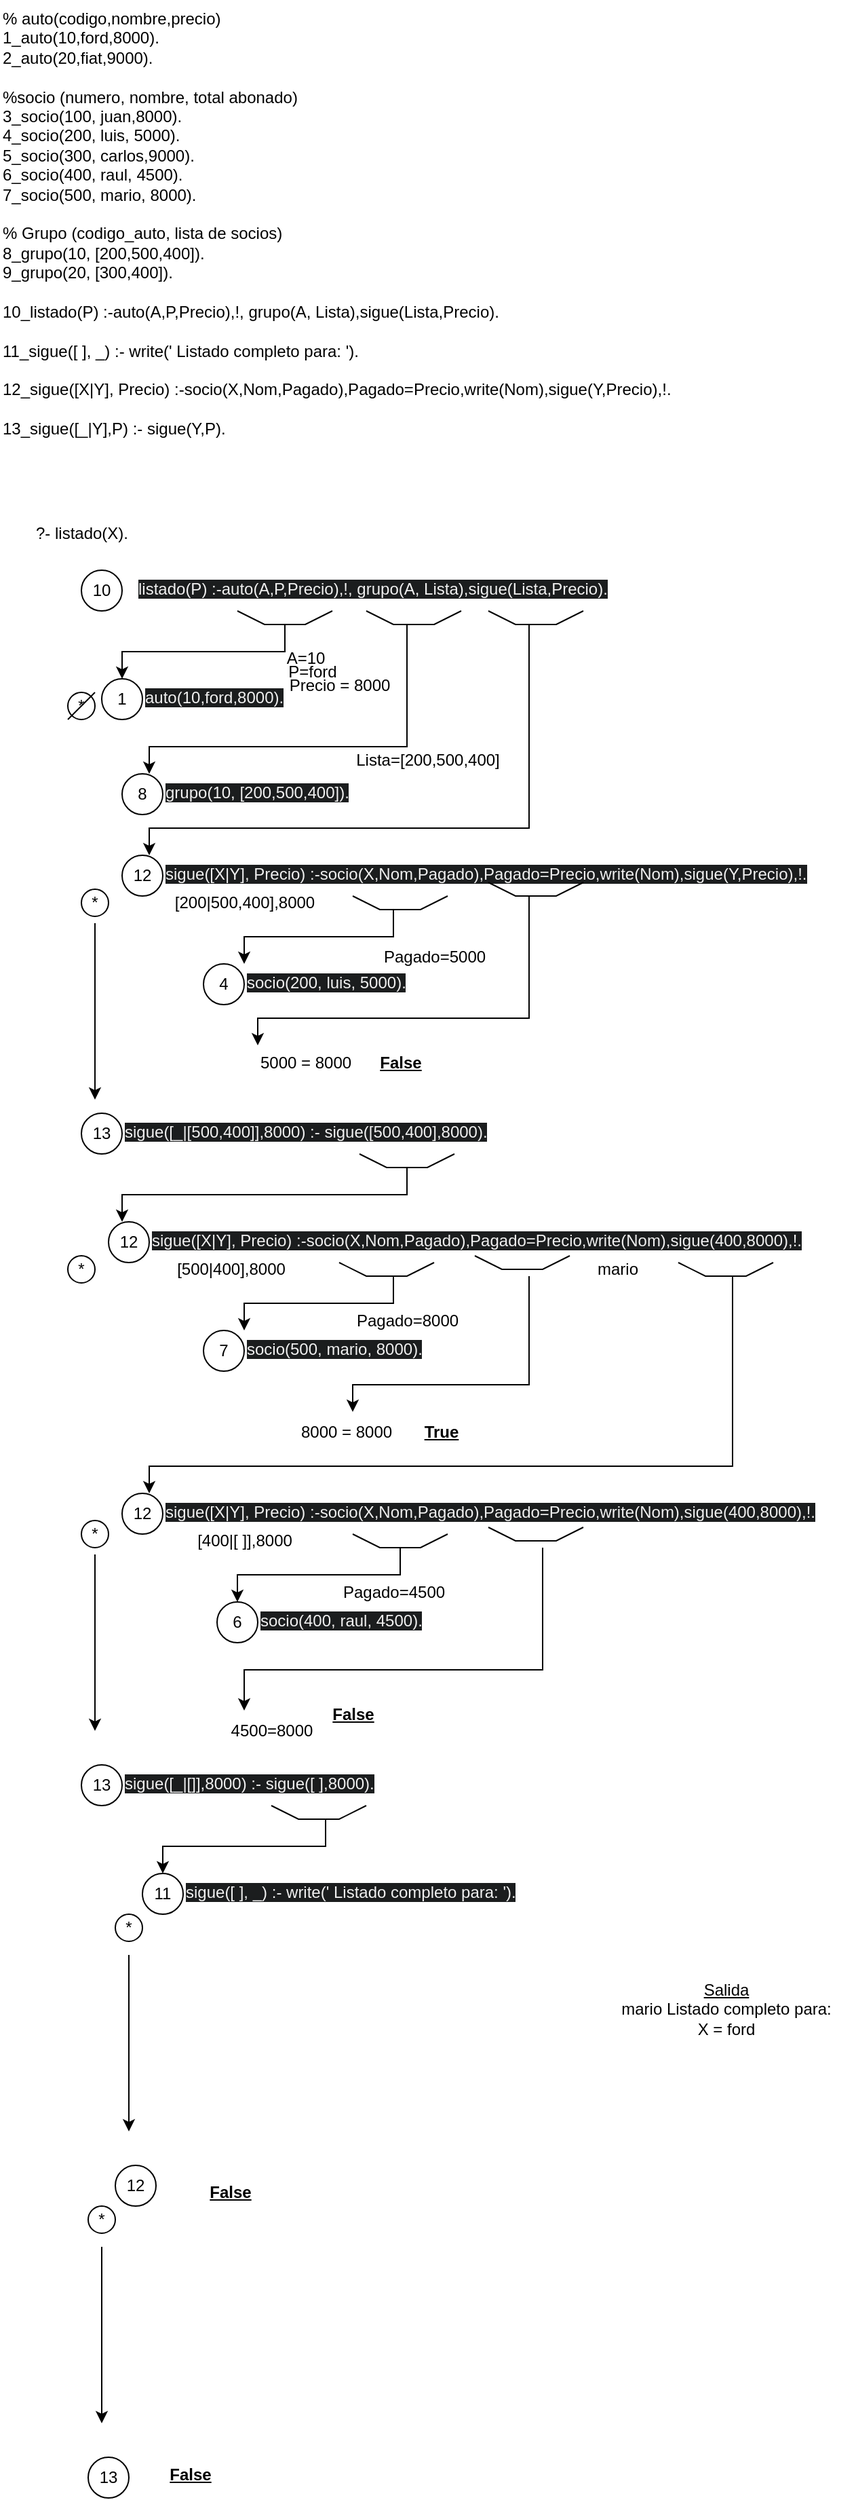 <mxfile version="24.0.4" type="device">
  <diagram name="Página-1" id="K_dxquK7yywkD4kv6-TU">
    <mxGraphModel dx="1400" dy="655" grid="1" gridSize="10" guides="1" tooltips="1" connect="1" arrows="1" fold="1" page="1" pageScale="1" pageWidth="827" pageHeight="1169" math="0" shadow="0">
      <root>
        <mxCell id="0" />
        <mxCell id="1" parent="0" />
        <mxCell id="9M5Sh1OoYuYfcqszcFA1-1" value="% auto(codigo,nombre,precio)&#xa;1_auto(10,ford,8000).&#xa;2_auto(20,fiat,9000).&#xa;&#xa;%socio (numero, nombre, total abonado)&#xa;3_socio(100, juan,8000).&#xa;4_socio(200, luis, 5000).&#xa;5_socio(300, carlos,9000).&#xa;6_socio(400, raul, 4500).&#xa;7_socio(500, mario, 8000).&#xa;&#xa;% Grupo (codigo_auto, lista de socios)&#xa;8_grupo(10, [200,500,400]).&#xa;9_grupo(20, [300,400]).&#xa;&#xa;10_listado(P) :-auto(A,P,Precio),!, grupo(A, Lista),sigue(Lista,Precio).&#xa;&#xa;11_sigue([ ], _) :- write(&#39; Listado completo para: &#39;).&#xa;&#xa;12_sigue([X|Y], Precio) :-socio(X,Nom,Pagado),Pagado=Precio,write(Nom),sigue(Y,Precio),!.&#xa;&#xa;13_sigue([_|Y],P) :- sigue(Y,P)." style="text;whiteSpace=wrap;" vertex="1" parent="1">
          <mxGeometry x="10" y="10" width="500" height="340" as="geometry" />
        </mxCell>
        <mxCell id="9M5Sh1OoYuYfcqszcFA1-2" value="?- listado(X)." style="text;html=1;align=center;verticalAlign=middle;resizable=0;points=[];autosize=1;strokeColor=none;fillColor=none;" vertex="1" parent="1">
          <mxGeometry x="25" y="388" width="90" height="30" as="geometry" />
        </mxCell>
        <mxCell id="9M5Sh1OoYuYfcqszcFA1-3" value="10" style="ellipse;whiteSpace=wrap;html=1;aspect=fixed;" vertex="1" parent="1">
          <mxGeometry x="70" y="430" width="30" height="30" as="geometry" />
        </mxCell>
        <mxCell id="9M5Sh1OoYuYfcqszcFA1-4" value="&lt;span style=&quot;color: rgb(240, 240, 240); font-family: Helvetica; font-size: 12px; font-style: normal; font-variant-ligatures: normal; font-variant-caps: normal; font-weight: 400; letter-spacing: normal; orphans: 2; text-align: left; text-indent: 0px; text-transform: none; widows: 2; word-spacing: 0px; -webkit-text-stroke-width: 0px; white-space: normal; background-color: rgb(27, 29, 30); text-decoration-thickness: initial; text-decoration-style: initial; text-decoration-color: initial; display: inline !important; float: none;&quot;&gt;listado(P) :-auto(A,P,Precio),!, grupo(A, Lista),sigue(Lista,Precio).&lt;/span&gt;" style="text;whiteSpace=wrap;html=1;" vertex="1" parent="1">
          <mxGeometry x="110" y="430" width="380" height="40" as="geometry" />
        </mxCell>
        <mxCell id="9M5Sh1OoYuYfcqszcFA1-5" value="" style="endArrow=none;html=1;rounded=0;" edge="1" parent="1">
          <mxGeometry width="50" height="50" relative="1" as="geometry">
            <mxPoint x="270" y="670" as="sourcePoint" />
            <mxPoint x="340" y="670" as="targetPoint" />
            <Array as="points">
              <mxPoint x="290" y="680" />
              <mxPoint x="310" y="680" />
              <mxPoint x="320" y="680" />
            </Array>
          </mxGeometry>
        </mxCell>
        <mxCell id="9M5Sh1OoYuYfcqszcFA1-6" value="" style="endArrow=classic;html=1;rounded=0;" edge="1" parent="1">
          <mxGeometry width="50" height="50" relative="1" as="geometry">
            <mxPoint x="300" y="680" as="sourcePoint" />
            <mxPoint x="190" y="720" as="targetPoint" />
            <Array as="points">
              <mxPoint x="300" y="700" />
              <mxPoint x="190" y="700" />
            </Array>
          </mxGeometry>
        </mxCell>
        <mxCell id="9M5Sh1OoYuYfcqszcFA1-8" value="1" style="ellipse;whiteSpace=wrap;html=1;aspect=fixed;" vertex="1" parent="1">
          <mxGeometry x="85" y="510" width="30" height="30" as="geometry" />
        </mxCell>
        <mxCell id="9M5Sh1OoYuYfcqszcFA1-9" value="&lt;span style=&quot;color: rgb(240, 240, 240); font-family: Helvetica; font-size: 12px; font-style: normal; font-variant-ligatures: normal; font-variant-caps: normal; font-weight: 400; letter-spacing: normal; orphans: 2; text-align: left; text-indent: 0px; text-transform: none; widows: 2; word-spacing: 0px; -webkit-text-stroke-width: 0px; white-space: normal; background-color: rgb(27, 29, 30); text-decoration-thickness: initial; text-decoration-style: initial; text-decoration-color: initial; display: inline !important; float: none;&quot;&gt;auto(10,ford,8000).&lt;/span&gt;" style="text;whiteSpace=wrap;html=1;" vertex="1" parent="1">
          <mxGeometry x="115" y="510" width="140" height="40" as="geometry" />
        </mxCell>
        <mxCell id="9M5Sh1OoYuYfcqszcFA1-10" value="*" style="ellipse;whiteSpace=wrap;html=1;aspect=fixed;" vertex="1" parent="1">
          <mxGeometry x="60" y="520" width="20" height="20" as="geometry" />
        </mxCell>
        <mxCell id="9M5Sh1OoYuYfcqszcFA1-11" value="" style="endArrow=none;html=1;rounded=0;" edge="1" parent="1">
          <mxGeometry width="50" height="50" relative="1" as="geometry">
            <mxPoint x="60" y="540" as="sourcePoint" />
            <mxPoint x="80" y="520" as="targetPoint" />
          </mxGeometry>
        </mxCell>
        <mxCell id="9M5Sh1OoYuYfcqszcFA1-12" value="" style="endArrow=none;html=1;rounded=0;" edge="1" parent="1">
          <mxGeometry width="50" height="50" relative="1" as="geometry">
            <mxPoint x="280" y="460" as="sourcePoint" />
            <mxPoint x="350" y="460" as="targetPoint" />
            <Array as="points">
              <mxPoint x="300" y="470" />
              <mxPoint x="320" y="470" />
              <mxPoint x="330" y="470" />
            </Array>
          </mxGeometry>
        </mxCell>
        <mxCell id="9M5Sh1OoYuYfcqszcFA1-13" value="" style="endArrow=classic;html=1;rounded=0;" edge="1" parent="1">
          <mxGeometry width="50" height="50" relative="1" as="geometry">
            <mxPoint x="310" y="470" as="sourcePoint" />
            <mxPoint x="120" y="580" as="targetPoint" />
            <Array as="points">
              <mxPoint x="310" y="490" />
              <mxPoint x="310" y="560" />
              <mxPoint x="120" y="560" />
            </Array>
          </mxGeometry>
        </mxCell>
        <mxCell id="9M5Sh1OoYuYfcqszcFA1-15" value="A=10" style="text;html=1;align=center;verticalAlign=middle;resizable=0;points=[];autosize=1;strokeColor=none;fillColor=none;" vertex="1" parent="1">
          <mxGeometry x="210" y="480" width="50" height="30" as="geometry" />
        </mxCell>
        <mxCell id="9M5Sh1OoYuYfcqszcFA1-16" value="P=ford" style="text;html=1;align=center;verticalAlign=middle;resizable=0;points=[];autosize=1;strokeColor=none;fillColor=none;" vertex="1" parent="1">
          <mxGeometry x="210" y="490" width="60" height="30" as="geometry" />
        </mxCell>
        <mxCell id="9M5Sh1OoYuYfcqszcFA1-17" value="Precio = 8000" style="text;html=1;align=center;verticalAlign=middle;resizable=0;points=[];autosize=1;strokeColor=none;fillColor=none;" vertex="1" parent="1">
          <mxGeometry x="210" y="500" width="100" height="30" as="geometry" />
        </mxCell>
        <mxCell id="9M5Sh1OoYuYfcqszcFA1-18" value="8" style="ellipse;whiteSpace=wrap;html=1;aspect=fixed;" vertex="1" parent="1">
          <mxGeometry x="100" y="580" width="30" height="30" as="geometry" />
        </mxCell>
        <mxCell id="9M5Sh1OoYuYfcqszcFA1-19" value="&lt;span style=&quot;color: rgb(240, 240, 240); font-family: Helvetica; font-size: 12px; font-style: normal; font-variant-ligatures: normal; font-variant-caps: normal; font-weight: 400; letter-spacing: normal; orphans: 2; text-align: left; text-indent: 0px; text-transform: none; widows: 2; word-spacing: 0px; -webkit-text-stroke-width: 0px; white-space: normal; background-color: rgb(27, 29, 30); text-decoration-thickness: initial; text-decoration-style: initial; text-decoration-color: initial; display: inline !important; float: none;&quot;&gt;grupo(10, [200,500,400]).&lt;/span&gt;" style="text;whiteSpace=wrap;html=1;" vertex="1" parent="1">
          <mxGeometry x="130" y="580" width="180" height="40" as="geometry" />
        </mxCell>
        <mxCell id="9M5Sh1OoYuYfcqszcFA1-21" value="Lista=[200,500,400]" style="text;html=1;align=center;verticalAlign=middle;resizable=0;points=[];autosize=1;strokeColor=none;fillColor=none;" vertex="1" parent="1">
          <mxGeometry x="260" y="555" width="130" height="30" as="geometry" />
        </mxCell>
        <mxCell id="9M5Sh1OoYuYfcqszcFA1-24" value="" style="endArrow=none;html=1;rounded=0;" edge="1" parent="1">
          <mxGeometry width="50" height="50" relative="1" as="geometry">
            <mxPoint x="370" y="460" as="sourcePoint" />
            <mxPoint x="440" y="460" as="targetPoint" />
            <Array as="points">
              <mxPoint x="390" y="470" />
              <mxPoint x="410" y="470" />
              <mxPoint x="420" y="470" />
            </Array>
          </mxGeometry>
        </mxCell>
        <mxCell id="9M5Sh1OoYuYfcqszcFA1-25" value="" style="endArrow=classic;html=1;rounded=0;" edge="1" parent="1">
          <mxGeometry width="50" height="50" relative="1" as="geometry">
            <mxPoint x="400" y="470" as="sourcePoint" />
            <mxPoint x="120" y="640" as="targetPoint" />
            <Array as="points">
              <mxPoint x="400" y="490" />
              <mxPoint x="400" y="620" />
              <mxPoint x="120" y="620" />
            </Array>
          </mxGeometry>
        </mxCell>
        <mxCell id="9M5Sh1OoYuYfcqszcFA1-26" value="12" style="ellipse;whiteSpace=wrap;html=1;aspect=fixed;" vertex="1" parent="1">
          <mxGeometry x="100" y="640" width="30" height="30" as="geometry" />
        </mxCell>
        <mxCell id="9M5Sh1OoYuYfcqszcFA1-27" value="&lt;span style=&quot;color: rgb(240, 240, 240); font-family: Helvetica; font-size: 12px; font-style: normal; font-variant-ligatures: normal; font-variant-caps: normal; font-weight: 400; letter-spacing: normal; orphans: 2; text-align: left; text-indent: 0px; text-transform: none; widows: 2; word-spacing: 0px; -webkit-text-stroke-width: 0px; white-space: normal; background-color: rgb(27, 29, 30); text-decoration-thickness: initial; text-decoration-style: initial; text-decoration-color: initial; display: inline !important; float: none;&quot;&gt;sigue([X|Y], Precio) :-socio(X,Nom,Pagado),Pagado=Precio,write(Nom),sigue(Y,Precio),!.&lt;/span&gt;" style="text;whiteSpace=wrap;html=1;" vertex="1" parent="1">
          <mxGeometry x="130" y="640" width="510" height="40" as="geometry" />
        </mxCell>
        <mxCell id="9M5Sh1OoYuYfcqszcFA1-28" value="[200|500,400],8000" style="text;html=1;align=center;verticalAlign=middle;resizable=0;points=[];autosize=1;strokeColor=none;fillColor=none;" vertex="1" parent="1">
          <mxGeometry x="125" y="660" width="130" height="30" as="geometry" />
        </mxCell>
        <mxCell id="9M5Sh1OoYuYfcqszcFA1-29" value="&lt;span style=&quot;color: rgb(240, 240, 240); font-family: Helvetica; font-size: 12px; font-style: normal; font-variant-ligatures: normal; font-variant-caps: normal; font-weight: 400; letter-spacing: normal; orphans: 2; text-align: left; text-indent: 0px; text-transform: none; widows: 2; word-spacing: 0px; -webkit-text-stroke-width: 0px; white-space: normal; background-color: rgb(27, 29, 30); text-decoration-thickness: initial; text-decoration-style: initial; text-decoration-color: initial; display: inline !important; float: none;&quot;&gt;socio(200, luis, 5000).&lt;/span&gt;" style="text;whiteSpace=wrap;html=1;" vertex="1" parent="1">
          <mxGeometry x="190" y="720" width="150" height="40" as="geometry" />
        </mxCell>
        <mxCell id="9M5Sh1OoYuYfcqszcFA1-30" value="4" style="ellipse;whiteSpace=wrap;html=1;aspect=fixed;" vertex="1" parent="1">
          <mxGeometry x="160" y="720" width="30" height="30" as="geometry" />
        </mxCell>
        <mxCell id="9M5Sh1OoYuYfcqszcFA1-31" value="Pagado=5000" style="text;html=1;align=center;verticalAlign=middle;resizable=0;points=[];autosize=1;strokeColor=none;fillColor=none;" vertex="1" parent="1">
          <mxGeometry x="280" y="700" width="100" height="30" as="geometry" />
        </mxCell>
        <mxCell id="9M5Sh1OoYuYfcqszcFA1-32" value="" style="endArrow=none;html=1;rounded=0;" edge="1" parent="1">
          <mxGeometry width="50" height="50" relative="1" as="geometry">
            <mxPoint x="370" y="660" as="sourcePoint" />
            <mxPoint x="440" y="660" as="targetPoint" />
            <Array as="points">
              <mxPoint x="390" y="670" />
              <mxPoint x="410" y="670" />
              <mxPoint x="420" y="670" />
            </Array>
          </mxGeometry>
        </mxCell>
        <mxCell id="9M5Sh1OoYuYfcqszcFA1-33" value="" style="endArrow=classic;html=1;rounded=0;" edge="1" parent="1">
          <mxGeometry width="50" height="50" relative="1" as="geometry">
            <mxPoint x="400" y="670" as="sourcePoint" />
            <mxPoint x="200" y="780" as="targetPoint" />
            <Array as="points">
              <mxPoint x="400" y="690" />
              <mxPoint x="400" y="760" />
              <mxPoint x="200" y="760" />
            </Array>
          </mxGeometry>
        </mxCell>
        <mxCell id="9M5Sh1OoYuYfcqszcFA1-35" value="5000 = 8000" style="text;html=1;align=center;verticalAlign=middle;resizable=0;points=[];autosize=1;strokeColor=none;fillColor=none;" vertex="1" parent="1">
          <mxGeometry x="190" y="778" width="90" height="30" as="geometry" />
        </mxCell>
        <mxCell id="9M5Sh1OoYuYfcqszcFA1-36" value="&lt;b&gt;&lt;u&gt;False&lt;/u&gt;&lt;/b&gt;" style="text;html=1;align=center;verticalAlign=middle;resizable=0;points=[];autosize=1;strokeColor=none;fillColor=none;" vertex="1" parent="1">
          <mxGeometry x="280" y="778" width="50" height="30" as="geometry" />
        </mxCell>
        <mxCell id="9M5Sh1OoYuYfcqszcFA1-39" value="*" style="ellipse;whiteSpace=wrap;html=1;aspect=fixed;" vertex="1" parent="1">
          <mxGeometry x="70" y="665" width="20" height="20" as="geometry" />
        </mxCell>
        <mxCell id="9M5Sh1OoYuYfcqszcFA1-40" value="" style="endArrow=classic;html=1;rounded=0;" edge="1" parent="1">
          <mxGeometry width="50" height="50" relative="1" as="geometry">
            <mxPoint x="80" y="690" as="sourcePoint" />
            <mxPoint x="80" y="820" as="targetPoint" />
          </mxGeometry>
        </mxCell>
        <mxCell id="9M5Sh1OoYuYfcqszcFA1-41" value="13" style="ellipse;whiteSpace=wrap;html=1;aspect=fixed;" vertex="1" parent="1">
          <mxGeometry x="70" y="830" width="30" height="30" as="geometry" />
        </mxCell>
        <mxCell id="9M5Sh1OoYuYfcqszcFA1-42" value="&lt;span style=&quot;color: rgb(240, 240, 240); font-family: Helvetica; font-size: 12px; font-style: normal; font-variant-ligatures: normal; font-variant-caps: normal; letter-spacing: normal; orphans: 2; text-align: left; text-indent: 0px; text-transform: none; widows: 2; word-spacing: 0px; -webkit-text-stroke-width: 0px; white-space: normal; background-color: rgb(27, 29, 30); text-decoration-thickness: initial; text-decoration-style: initial; text-decoration-color: initial; float: none; display: inline !important;&quot;&gt;sigue([_|[500,400]],8000) :- sigue([500,400],8000).&lt;/span&gt;" style="text;whiteSpace=wrap;html=1;fontStyle=0" vertex="1" parent="1">
          <mxGeometry x="100" y="830" width="300" height="40" as="geometry" />
        </mxCell>
        <mxCell id="9M5Sh1OoYuYfcqszcFA1-43" value="" style="endArrow=none;html=1;rounded=0;" edge="1" parent="1">
          <mxGeometry width="50" height="50" relative="1" as="geometry">
            <mxPoint x="185" y="460" as="sourcePoint" />
            <mxPoint x="255" y="460" as="targetPoint" />
            <Array as="points">
              <mxPoint x="205" y="470" />
              <mxPoint x="225" y="470" />
              <mxPoint x="235" y="470" />
            </Array>
          </mxGeometry>
        </mxCell>
        <mxCell id="9M5Sh1OoYuYfcqszcFA1-44" value="" style="endArrow=classic;html=1;rounded=0;entryX=0.5;entryY=0;entryDx=0;entryDy=0;" edge="1" parent="1" target="9M5Sh1OoYuYfcqszcFA1-8">
          <mxGeometry width="50" height="50" relative="1" as="geometry">
            <mxPoint x="220" y="470" as="sourcePoint" />
            <mxPoint x="30" y="580" as="targetPoint" />
            <Array as="points">
              <mxPoint x="220" y="490" />
              <mxPoint x="100" y="490" />
            </Array>
          </mxGeometry>
        </mxCell>
        <mxCell id="9M5Sh1OoYuYfcqszcFA1-47" value="" style="endArrow=none;html=1;rounded=0;" edge="1" parent="1">
          <mxGeometry width="50" height="50" relative="1" as="geometry">
            <mxPoint x="275" y="860" as="sourcePoint" />
            <mxPoint x="345" y="860" as="targetPoint" />
            <Array as="points">
              <mxPoint x="295" y="870" />
              <mxPoint x="315" y="870" />
              <mxPoint x="325" y="870" />
            </Array>
          </mxGeometry>
        </mxCell>
        <mxCell id="9M5Sh1OoYuYfcqszcFA1-48" value="" style="endArrow=classic;html=1;rounded=0;" edge="1" parent="1">
          <mxGeometry width="50" height="50" relative="1" as="geometry">
            <mxPoint x="310" y="870" as="sourcePoint" />
            <mxPoint x="100" y="910" as="targetPoint" />
            <Array as="points">
              <mxPoint x="310" y="890" />
              <mxPoint x="100" y="890" />
            </Array>
          </mxGeometry>
        </mxCell>
        <mxCell id="9M5Sh1OoYuYfcqszcFA1-53" value="" style="endArrow=none;html=1;rounded=0;" edge="1" parent="1">
          <mxGeometry width="50" height="50" relative="1" as="geometry">
            <mxPoint x="260" y="940" as="sourcePoint" />
            <mxPoint x="330" y="940" as="targetPoint" />
            <Array as="points">
              <mxPoint x="280" y="950" />
              <mxPoint x="300" y="950" />
              <mxPoint x="310" y="950" />
            </Array>
          </mxGeometry>
        </mxCell>
        <mxCell id="9M5Sh1OoYuYfcqszcFA1-54" value="12" style="ellipse;whiteSpace=wrap;html=1;aspect=fixed;" vertex="1" parent="1">
          <mxGeometry x="90" y="910" width="30" height="30" as="geometry" />
        </mxCell>
        <mxCell id="9M5Sh1OoYuYfcqszcFA1-55" value="&lt;span style=&quot;color: rgb(240, 240, 240); font-family: Helvetica; font-size: 12px; font-style: normal; font-variant-ligatures: normal; font-variant-caps: normal; font-weight: 400; letter-spacing: normal; orphans: 2; text-align: left; text-indent: 0px; text-transform: none; widows: 2; word-spacing: 0px; -webkit-text-stroke-width: 0px; white-space: normal; background-color: rgb(27, 29, 30); text-decoration-thickness: initial; text-decoration-style: initial; text-decoration-color: initial; display: inline !important; float: none;&quot;&gt;sigue([X|Y], Precio) :-socio(X,Nom,Pagado),Pagado=Precio,write(Nom),sigue(400,8000),!.&lt;/span&gt;" style="text;whiteSpace=wrap;html=1;" vertex="1" parent="1">
          <mxGeometry x="120" y="910" width="510" height="40" as="geometry" />
        </mxCell>
        <mxCell id="9M5Sh1OoYuYfcqszcFA1-56" value="[500|400],8000" style="text;html=1;align=center;verticalAlign=middle;resizable=0;points=[];autosize=1;strokeColor=none;fillColor=none;" vertex="1" parent="1">
          <mxGeometry x="130" y="930" width="100" height="30" as="geometry" />
        </mxCell>
        <mxCell id="9M5Sh1OoYuYfcqszcFA1-57" value="" style="endArrow=none;html=1;rounded=0;" edge="1" parent="1">
          <mxGeometry width="50" height="50" relative="1" as="geometry">
            <mxPoint x="360" y="935" as="sourcePoint" />
            <mxPoint x="430" y="935" as="targetPoint" />
            <Array as="points">
              <mxPoint x="380" y="945" />
              <mxPoint x="400" y="945" />
              <mxPoint x="410" y="945" />
            </Array>
          </mxGeometry>
        </mxCell>
        <mxCell id="9M5Sh1OoYuYfcqszcFA1-58" value="*" style="ellipse;whiteSpace=wrap;html=1;aspect=fixed;" vertex="1" parent="1">
          <mxGeometry x="60" y="935" width="20" height="20" as="geometry" />
        </mxCell>
        <mxCell id="9M5Sh1OoYuYfcqszcFA1-59" value="" style="endArrow=classic;html=1;rounded=0;" edge="1" parent="1">
          <mxGeometry width="50" height="50" relative="1" as="geometry">
            <mxPoint x="300" y="950" as="sourcePoint" />
            <mxPoint x="190" y="990" as="targetPoint" />
            <Array as="points">
              <mxPoint x="300" y="970" />
              <mxPoint x="190" y="970" />
            </Array>
          </mxGeometry>
        </mxCell>
        <mxCell id="9M5Sh1OoYuYfcqszcFA1-60" value="7" style="ellipse;whiteSpace=wrap;html=1;aspect=fixed;" vertex="1" parent="1">
          <mxGeometry x="160" y="990" width="30" height="30" as="geometry" />
        </mxCell>
        <mxCell id="9M5Sh1OoYuYfcqszcFA1-61" value="&lt;span style=&quot;color: rgb(240, 240, 240); font-family: Helvetica; font-size: 12px; font-style: normal; font-variant-ligatures: normal; font-variant-caps: normal; font-weight: 400; letter-spacing: normal; orphans: 2; text-align: left; text-indent: 0px; text-transform: none; widows: 2; word-spacing: 0px; -webkit-text-stroke-width: 0px; white-space: normal; background-color: rgb(27, 29, 30); text-decoration-thickness: initial; text-decoration-style: initial; text-decoration-color: initial; display: inline !important; float: none;&quot;&gt;socio(500, mario, 8000).&lt;/span&gt;" style="text;whiteSpace=wrap;html=1;" vertex="1" parent="1">
          <mxGeometry x="190" y="990" width="180" height="40" as="geometry" />
        </mxCell>
        <mxCell id="9M5Sh1OoYuYfcqszcFA1-62" value="Pagado=8000" style="text;html=1;align=center;verticalAlign=middle;resizable=0;points=[];autosize=1;strokeColor=none;fillColor=none;" vertex="1" parent="1">
          <mxGeometry x="260" y="968" width="100" height="30" as="geometry" />
        </mxCell>
        <mxCell id="9M5Sh1OoYuYfcqszcFA1-63" value="8000 = 8000" style="text;html=1;align=center;verticalAlign=middle;resizable=0;points=[];autosize=1;strokeColor=none;fillColor=none;" vertex="1" parent="1">
          <mxGeometry x="220" y="1050" width="90" height="30" as="geometry" />
        </mxCell>
        <mxCell id="9M5Sh1OoYuYfcqszcFA1-64" value="&lt;b&gt;&lt;u&gt;True&lt;/u&gt;&lt;/b&gt;" style="text;html=1;align=center;verticalAlign=middle;resizable=0;points=[];autosize=1;strokeColor=none;fillColor=none;" vertex="1" parent="1">
          <mxGeometry x="310" y="1050" width="50" height="30" as="geometry" />
        </mxCell>
        <mxCell id="9M5Sh1OoYuYfcqszcFA1-65" value="" style="endArrow=classic;html=1;rounded=0;" edge="1" parent="1">
          <mxGeometry width="50" height="50" relative="1" as="geometry">
            <mxPoint x="400" y="950" as="sourcePoint" />
            <mxPoint x="270" y="1050" as="targetPoint" />
            <Array as="points">
              <mxPoint x="400" y="1030" />
              <mxPoint x="270" y="1030" />
            </Array>
          </mxGeometry>
        </mxCell>
        <mxCell id="9M5Sh1OoYuYfcqszcFA1-66" value="&lt;u&gt;Salida&lt;/u&gt;&lt;div&gt;mario Listado completo para:&lt;/div&gt;&lt;div&gt;X = ford&lt;/div&gt;" style="text;html=1;align=center;verticalAlign=middle;resizable=0;points=[];autosize=1;strokeColor=none;fillColor=none;" vertex="1" parent="1">
          <mxGeometry x="455" y="1460" width="180" height="60" as="geometry" />
        </mxCell>
        <mxCell id="9M5Sh1OoYuYfcqszcFA1-67" value="" style="endArrow=none;html=1;rounded=0;" edge="1" parent="1">
          <mxGeometry width="50" height="50" relative="1" as="geometry">
            <mxPoint x="510" y="940" as="sourcePoint" />
            <mxPoint x="580" y="940" as="targetPoint" />
            <Array as="points">
              <mxPoint x="530" y="950" />
              <mxPoint x="550" y="950" />
              <mxPoint x="560" y="950" />
            </Array>
          </mxGeometry>
        </mxCell>
        <mxCell id="9M5Sh1OoYuYfcqszcFA1-68" value="" style="endArrow=classic;html=1;rounded=0;" edge="1" parent="1">
          <mxGeometry width="50" height="50" relative="1" as="geometry">
            <mxPoint x="550" y="950" as="sourcePoint" />
            <mxPoint x="120" y="1110" as="targetPoint" />
            <Array as="points">
              <mxPoint x="550" y="1090" />
              <mxPoint x="410" y="1090" />
              <mxPoint x="120" y="1090" />
            </Array>
          </mxGeometry>
        </mxCell>
        <mxCell id="9M5Sh1OoYuYfcqszcFA1-69" value="mario" style="text;html=1;align=center;verticalAlign=middle;resizable=0;points=[];autosize=1;strokeColor=none;fillColor=none;" vertex="1" parent="1">
          <mxGeometry x="440" y="930" width="50" height="30" as="geometry" />
        </mxCell>
        <mxCell id="9M5Sh1OoYuYfcqszcFA1-70" value="" style="endArrow=none;html=1;rounded=0;" edge="1" parent="1">
          <mxGeometry width="50" height="50" relative="1" as="geometry">
            <mxPoint x="270" y="1140" as="sourcePoint" />
            <mxPoint x="340" y="1140" as="targetPoint" />
            <Array as="points">
              <mxPoint x="290" y="1150" />
              <mxPoint x="310" y="1150" />
              <mxPoint x="320" y="1150" />
            </Array>
          </mxGeometry>
        </mxCell>
        <mxCell id="9M5Sh1OoYuYfcqszcFA1-71" value="12" style="ellipse;whiteSpace=wrap;html=1;aspect=fixed;" vertex="1" parent="1">
          <mxGeometry x="100" y="1110" width="30" height="30" as="geometry" />
        </mxCell>
        <mxCell id="9M5Sh1OoYuYfcqszcFA1-72" value="&lt;span style=&quot;color: rgb(240, 240, 240); font-family: Helvetica; font-size: 12px; font-style: normal; font-variant-ligatures: normal; font-variant-caps: normal; font-weight: 400; letter-spacing: normal; orphans: 2; text-align: left; text-indent: 0px; text-transform: none; widows: 2; word-spacing: 0px; -webkit-text-stroke-width: 0px; white-space: normal; background-color: rgb(27, 29, 30); text-decoration-thickness: initial; text-decoration-style: initial; text-decoration-color: initial; display: inline !important; float: none;&quot;&gt;sigue([X|Y], Precio) :-socio(X,Nom,Pagado),Pagado=Precio,write(Nom),sigue(400,8000),!.&lt;/span&gt;" style="text;whiteSpace=wrap;html=1;" vertex="1" parent="1">
          <mxGeometry x="130" y="1110" width="510" height="40" as="geometry" />
        </mxCell>
        <mxCell id="9M5Sh1OoYuYfcqszcFA1-73" value="[400|[ ]],8000" style="text;html=1;align=center;verticalAlign=middle;resizable=0;points=[];autosize=1;strokeColor=none;fillColor=none;" vertex="1" parent="1">
          <mxGeometry x="145" y="1130" width="90" height="30" as="geometry" />
        </mxCell>
        <mxCell id="9M5Sh1OoYuYfcqszcFA1-74" value="" style="endArrow=none;html=1;rounded=0;" edge="1" parent="1">
          <mxGeometry width="50" height="50" relative="1" as="geometry">
            <mxPoint x="370" y="1135" as="sourcePoint" />
            <mxPoint x="440" y="1135" as="targetPoint" />
            <Array as="points">
              <mxPoint x="390" y="1145" />
              <mxPoint x="410" y="1145" />
              <mxPoint x="420" y="1145" />
            </Array>
          </mxGeometry>
        </mxCell>
        <mxCell id="9M5Sh1OoYuYfcqszcFA1-78" value="&lt;span style=&quot;color: rgba(0, 0, 0, 0); font-family: monospace; font-size: 0px; text-align: start; background-color: rgb(27, 29, 30);&quot;&gt;%3CmxGraphModel%3E%3Croot%3E%3CmxCell%20id%3D%220%22%2F%3E%3CmxCell%20id%3D%221%22%20parent%3D%220%22%2F%3E%3CmxCell%20id%3D%222%22%20value%3D%22%22%20style%3D%22endArrow%3Dclassic%3Bhtml%3D1%3Brounded%3D0%3BentryX%3D0.5%3BentryY%3D0%3BentryDx%3D0%3BentryDy%3D0%3B%22%20edge%3D%221%22%20parent%3D%221%22%3E%3CmxGeometry%20width%3D%2250%22%20height%3D%2250%22%20relative%3D%221%22%20as%3D%22geometry%22%3E%3CmxPoint%20x%3D%22305%22%20y%3D%221150%22%20as%3D%22sourcePoint%22%2F%3E%3CmxPoint%20x%3D%22185%22%20y%3D%221190%22%20as%3D%22targetPoint%22%2F%3E%3CArray%20as%3D%22points%22%3E%3CmxPoint%20x%3D%22305%22%20y%3D%221170%22%2F%3E%3CmxPoint%20x%3D%22185%22%20y%3D%221170%22%2F%3E%3C%2FArray%3E%3C%2FmxGeometry%3E%3C%2FmxCell%3E%3C%2Froot%3E%3C%2FmxGraphModel%3E&lt;/span&gt;" style="endArrow=classic;html=1;rounded=0;entryX=0.5;entryY=0;entryDx=0;entryDy=0;" edge="1" parent="1" target="9M5Sh1OoYuYfcqszcFA1-80">
          <mxGeometry width="50" height="50" relative="1" as="geometry">
            <mxPoint x="305" y="1150" as="sourcePoint" />
            <mxPoint x="195" y="1190" as="targetPoint" />
            <Array as="points">
              <mxPoint x="305" y="1170" />
              <mxPoint x="185" y="1170" />
            </Array>
          </mxGeometry>
        </mxCell>
        <mxCell id="9M5Sh1OoYuYfcqszcFA1-79" value="&lt;span style=&quot;color: rgb(240, 240, 240); font-family: Helvetica; font-size: 12px; font-style: normal; font-variant-ligatures: normal; font-variant-caps: normal; font-weight: 400; letter-spacing: normal; orphans: 2; text-align: left; text-indent: 0px; text-transform: none; widows: 2; word-spacing: 0px; -webkit-text-stroke-width: 0px; white-space: normal; background-color: rgb(27, 29, 30); text-decoration-thickness: initial; text-decoration-style: initial; text-decoration-color: initial; display: inline !important; float: none;&quot;&gt;socio(400, raul, 4500).&lt;/span&gt;" style="text;whiteSpace=wrap;html=1;" vertex="1" parent="1">
          <mxGeometry x="200" y="1190" width="150" height="40" as="geometry" />
        </mxCell>
        <mxCell id="9M5Sh1OoYuYfcqszcFA1-80" value="6" style="ellipse;whiteSpace=wrap;html=1;aspect=fixed;" vertex="1" parent="1">
          <mxGeometry x="170" y="1190" width="30" height="30" as="geometry" />
        </mxCell>
        <mxCell id="9M5Sh1OoYuYfcqszcFA1-81" value="Pagado=4500" style="text;html=1;align=center;verticalAlign=middle;resizable=0;points=[];autosize=1;strokeColor=none;fillColor=none;" vertex="1" parent="1">
          <mxGeometry x="250" y="1168" width="100" height="30" as="geometry" />
        </mxCell>
        <mxCell id="9M5Sh1OoYuYfcqszcFA1-82" value="" style="endArrow=classic;html=1;rounded=0;" edge="1" parent="1">
          <mxGeometry width="50" height="50" relative="1" as="geometry">
            <mxPoint x="410" y="1150" as="sourcePoint" />
            <mxPoint x="190" y="1270" as="targetPoint" />
            <Array as="points">
              <mxPoint x="410" y="1240" />
              <mxPoint x="190" y="1240" />
            </Array>
          </mxGeometry>
        </mxCell>
        <mxCell id="9M5Sh1OoYuYfcqszcFA1-83" value="4500=8000" style="text;html=1;align=center;verticalAlign=middle;resizable=0;points=[];autosize=1;strokeColor=none;fillColor=none;" vertex="1" parent="1">
          <mxGeometry x="170" y="1270" width="80" height="30" as="geometry" />
        </mxCell>
        <mxCell id="9M5Sh1OoYuYfcqszcFA1-84" value="&lt;b&gt;&lt;u&gt;False&lt;/u&gt;&lt;/b&gt;" style="text;html=1;align=center;verticalAlign=middle;resizable=0;points=[];autosize=1;strokeColor=none;fillColor=none;" vertex="1" parent="1">
          <mxGeometry x="245" y="1258" width="50" height="30" as="geometry" />
        </mxCell>
        <mxCell id="9M5Sh1OoYuYfcqszcFA1-85" value="*" style="ellipse;whiteSpace=wrap;html=1;aspect=fixed;" vertex="1" parent="1">
          <mxGeometry x="70" y="1130" width="20" height="20" as="geometry" />
        </mxCell>
        <mxCell id="9M5Sh1OoYuYfcqszcFA1-86" value="" style="endArrow=classic;html=1;rounded=0;" edge="1" parent="1">
          <mxGeometry width="50" height="50" relative="1" as="geometry">
            <mxPoint x="80" y="1155" as="sourcePoint" />
            <mxPoint x="80" y="1285" as="targetPoint" />
          </mxGeometry>
        </mxCell>
        <mxCell id="9M5Sh1OoYuYfcqszcFA1-88" value="13" style="ellipse;whiteSpace=wrap;html=1;aspect=fixed;" vertex="1" parent="1">
          <mxGeometry x="70" y="1310" width="30" height="30" as="geometry" />
        </mxCell>
        <mxCell id="9M5Sh1OoYuYfcqszcFA1-89" value="&lt;span style=&quot;color: rgb(240, 240, 240); font-family: Helvetica; font-size: 12px; font-style: normal; font-variant-ligatures: normal; font-variant-caps: normal; letter-spacing: normal; orphans: 2; text-align: left; text-indent: 0px; text-transform: none; widows: 2; word-spacing: 0px; -webkit-text-stroke-width: 0px; white-space: normal; background-color: rgb(27, 29, 30); text-decoration-thickness: initial; text-decoration-style: initial; text-decoration-color: initial; float: none; display: inline !important;&quot;&gt;sigue([_|[]],8000) :- sigue([ ],8000).&lt;/span&gt;" style="text;whiteSpace=wrap;html=1;fontStyle=0" vertex="1" parent="1">
          <mxGeometry x="100" y="1310" width="300" height="40" as="geometry" />
        </mxCell>
        <mxCell id="9M5Sh1OoYuYfcqszcFA1-90" value="" style="endArrow=none;html=1;rounded=0;" edge="1" parent="1">
          <mxGeometry width="50" height="50" relative="1" as="geometry">
            <mxPoint x="210" y="1340" as="sourcePoint" />
            <mxPoint x="280" y="1340" as="targetPoint" />
            <Array as="points">
              <mxPoint x="230" y="1350" />
              <mxPoint x="250" y="1350" />
              <mxPoint x="260" y="1350" />
            </Array>
          </mxGeometry>
        </mxCell>
        <mxCell id="9M5Sh1OoYuYfcqszcFA1-91" value="&lt;span style=&quot;color: rgba(0, 0, 0, 0); font-family: monospace; font-size: 0px; text-align: start; background-color: rgb(27, 29, 30);&quot;&gt;%3CmxGraphModel%3E%3Croot%3E%3CmxCell%20id%3D%220%22%2F%3E%3CmxCell%20id%3D%221%22%20parent%3D%220%22%2F%3E%3CmxCell%20id%3D%222%22%20value%3D%22%22%20style%3D%22endArrow%3Dclassic%3Bhtml%3D1%3Brounded%3D0%3BentryX%3D0.5%3BentryY%3D0%3BentryDx%3D0%3BentryDy%3D0%3B%22%20edge%3D%221%22%20parent%3D%221%22%3E%3CmxGeometry%20width%3D%2250%22%20height%3D%2250%22%20relative%3D%221%22%20as%3D%22geometry%22%3E%3CmxPoint%20x%3D%22305%22%20y%3D%221150%22%20as%3D%22sourcePoint%22%2F%3E%3CmxPoint%20x%3D%22185%22%20y%3D%221190%22%20as%3D%22targetPoint%22%2F%3E%3CArray%20as%3D%22points%22%3E%3CmxPoint%20x%3D%22305%22%20y%3D%221170%22%2F%3E%3CmxPoint%20x%3D%22185%22%20y%3D%221170%22%2F%3E%3C%2FArray%3E%3C%2FmxGeometry%3E%3C%2FmxCell%3E%3C%2Froot%3E%3C%2FmxGraphModel%3E&lt;/span&gt;" style="endArrow=classic;html=1;rounded=0;entryX=0.5;entryY=0;entryDx=0;entryDy=0;" edge="1" parent="1">
          <mxGeometry width="50" height="50" relative="1" as="geometry">
            <mxPoint x="250" y="1350" as="sourcePoint" />
            <mxPoint x="130" y="1390" as="targetPoint" />
            <Array as="points">
              <mxPoint x="250" y="1370" />
              <mxPoint x="130" y="1370" />
            </Array>
          </mxGeometry>
        </mxCell>
        <mxCell id="9M5Sh1OoYuYfcqszcFA1-92" value="11" style="ellipse;whiteSpace=wrap;html=1;aspect=fixed;" vertex="1" parent="1">
          <mxGeometry x="115" y="1390" width="30" height="30" as="geometry" />
        </mxCell>
        <mxCell id="9M5Sh1OoYuYfcqszcFA1-93" value="&lt;span style=&quot;color: rgb(240, 240, 240); font-family: Helvetica; font-size: 12px; font-style: normal; font-variant-ligatures: normal; font-variant-caps: normal; font-weight: 400; letter-spacing: normal; orphans: 2; text-align: left; text-indent: 0px; text-transform: none; widows: 2; word-spacing: 0px; -webkit-text-stroke-width: 0px; white-space: normal; background-color: rgb(27, 29, 30); text-decoration-thickness: initial; text-decoration-style: initial; text-decoration-color: initial; display: inline !important; float: none;&quot;&gt;sigue([ ], _) :- write(&#39; Listado completo para: &#39;).&lt;/span&gt;" style="text;whiteSpace=wrap;html=1;" vertex="1" parent="1">
          <mxGeometry x="145" y="1390" width="280" height="40" as="geometry" />
        </mxCell>
        <mxCell id="9M5Sh1OoYuYfcqszcFA1-95" value="*" style="ellipse;whiteSpace=wrap;html=1;aspect=fixed;" vertex="1" parent="1">
          <mxGeometry x="95" y="1420" width="20" height="20" as="geometry" />
        </mxCell>
        <mxCell id="9M5Sh1OoYuYfcqszcFA1-96" value="" style="endArrow=classic;html=1;rounded=0;" edge="1" parent="1">
          <mxGeometry width="50" height="50" relative="1" as="geometry">
            <mxPoint x="105" y="1450" as="sourcePoint" />
            <mxPoint x="105" y="1580" as="targetPoint" />
          </mxGeometry>
        </mxCell>
        <mxCell id="9M5Sh1OoYuYfcqszcFA1-97" value="12" style="ellipse;whiteSpace=wrap;html=1;aspect=fixed;" vertex="1" parent="1">
          <mxGeometry x="95" y="1605" width="30" height="30" as="geometry" />
        </mxCell>
        <mxCell id="9M5Sh1OoYuYfcqszcFA1-103" value="*" style="ellipse;whiteSpace=wrap;html=1;aspect=fixed;" vertex="1" parent="1">
          <mxGeometry x="75" y="1635" width="20" height="20" as="geometry" />
        </mxCell>
        <mxCell id="9M5Sh1OoYuYfcqszcFA1-104" value="" style="endArrow=classic;html=1;rounded=0;" edge="1" parent="1">
          <mxGeometry width="50" height="50" relative="1" as="geometry">
            <mxPoint x="85" y="1665" as="sourcePoint" />
            <mxPoint x="85" y="1795" as="targetPoint" />
          </mxGeometry>
        </mxCell>
        <mxCell id="9M5Sh1OoYuYfcqszcFA1-105" value="13" style="ellipse;whiteSpace=wrap;html=1;aspect=fixed;" vertex="1" parent="1">
          <mxGeometry x="75" y="1820" width="30" height="30" as="geometry" />
        </mxCell>
        <mxCell id="9M5Sh1OoYuYfcqszcFA1-106" value="&lt;b&gt;&lt;u&gt;False&lt;/u&gt;&lt;/b&gt;" style="text;strokeColor=none;align=center;fillColor=none;html=1;verticalAlign=middle;whiteSpace=wrap;rounded=0;" vertex="1" parent="1">
          <mxGeometry x="150" y="1610" width="60" height="30" as="geometry" />
        </mxCell>
        <mxCell id="9M5Sh1OoYuYfcqszcFA1-107" value="&lt;b&gt;&lt;u&gt;False&lt;/u&gt;&lt;/b&gt;" style="text;html=1;align=center;verticalAlign=middle;resizable=0;points=[];autosize=1;strokeColor=none;fillColor=none;" vertex="1" parent="1">
          <mxGeometry x="125" y="1818" width="50" height="30" as="geometry" />
        </mxCell>
      </root>
    </mxGraphModel>
  </diagram>
</mxfile>
